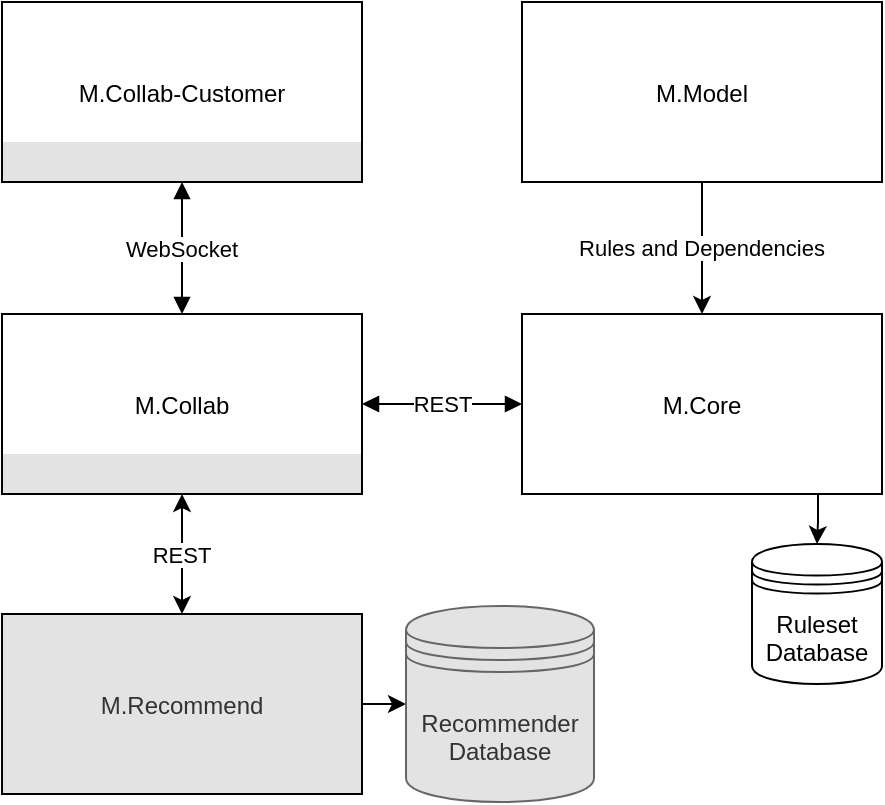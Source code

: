 <mxfile version="13.0.1" type="device"><diagram id="cNiUGcpUxYu83N4z4ARh" name="Page-1"><mxGraphModel dx="1375" dy="1114" grid="1" gridSize="10" guides="1" tooltips="1" connect="1" arrows="1" fold="1" page="1" pageScale="1" pageWidth="1600" pageHeight="1200" background="#ffffff" math="0" shadow="0"><root><mxCell id="0"/><mxCell id="1" parent="0"/><mxCell id="UzcVHUxrGzMBy_lh5DDv-27" value="Rules and Dependencies" style="edgeStyle=orthogonalEdgeStyle;rounded=0;orthogonalLoop=1;jettySize=auto;" parent="1" source="UzcVHUxrGzMBy_lh5DDv-4" target="UzcVHUxrGzMBy_lh5DDv-20" edge="1"><mxGeometry x="-0.011" relative="1" as="geometry"><mxPoint as="offset"/></mxGeometry></mxCell><mxCell id="UzcVHUxrGzMBy_lh5DDv-4" value="M.Model" style="" parent="1" vertex="1"><mxGeometry x="590" y="370" width="180" height="90" as="geometry"/></mxCell><mxCell id="wL5rU1o4eeYA2-uD4due-3" value="REST" style="edgeStyle=orthogonalEdgeStyle;rounded=0;orthogonalLoop=1;jettySize=auto;exitX=0.5;exitY=0;exitDx=0;exitDy=0;entryX=0.5;entryY=1;entryDx=0;entryDy=0;startArrow=classic;startFill=1;" parent="1" source="wL5rU1o4eeYA2-uD4due-1" target="UzcVHUxrGzMBy_lh5DDv-18" edge="1"><mxGeometry relative="1" as="geometry"/></mxCell><mxCell id="UzcVHUxrGzMBy_lh5DDv-18" value="M.Collab" style="gradientColor=none;shadow=0;glass=0;fillColor=#ffffff;fontColor=#000000;noLabel=1;" parent="1" vertex="1"><mxGeometry x="330" y="526" width="180" height="90" as="geometry"/></mxCell><mxCell id="vX_LOw0bUw2KhBa5VBmV-1" value="" style="rounded=0;shadow=0;glass=0;comic=0;strokeColor=none;fillColor=#E3E3E3;gradientColor=none;" parent="UzcVHUxrGzMBy_lh5DDv-18" vertex="1"><mxGeometry y="70" width="180" height="20" as="geometry"/></mxCell><mxCell id="UzcVHUxrGzMBy_lh5DDv-26" style="edgeStyle=orthogonalEdgeStyle;rounded=0;orthogonalLoop=1;jettySize=auto;html=1;exitX=0.5;exitY=1;exitDx=0;exitDy=0;entryX=0.5;entryY=0;entryDx=0;entryDy=0;" parent="1" source="UzcVHUxrGzMBy_lh5DDv-20" target="UzcVHUxrGzMBy_lh5DDv-25" edge="1"><mxGeometry relative="1" as="geometry"><Array as="points"><mxPoint x="738" y="616"/><mxPoint x="738" y="630"/></Array></mxGeometry></mxCell><mxCell id="UzcVHUxrGzMBy_lh5DDv-20" value="M.Core" style="" parent="1" vertex="1"><mxGeometry x="590" y="526" width="180" height="90" as="geometry"/></mxCell><mxCell id="UzcVHUxrGzMBy_lh5DDv-25" value="Ruleset&#xA;Database" style="shape=datastore;" parent="1" vertex="1"><mxGeometry x="705" y="641" width="65" height="70" as="geometry"/></mxCell><mxCell id="UzcVHUxrGzMBy_lh5DDv-29" value="REST" style="endArrow=block;startArrow=block;endFill=1;startFill=1;html=1;entryX=1;entryY=0.5;entryDx=0;entryDy=0;exitX=0;exitY=0.5;exitDx=0;exitDy=0;" parent="1" source="UzcVHUxrGzMBy_lh5DDv-20" target="UzcVHUxrGzMBy_lh5DDv-18" edge="1"><mxGeometry width="160" relative="1" as="geometry"><mxPoint x="450" y="536" as="sourcePoint"/><mxPoint x="610" y="536" as="targetPoint"/><mxPoint as="offset"/></mxGeometry></mxCell><mxCell id="UzcVHUxrGzMBy_lh5DDv-30" value="M.Collab-Customer" style="noLabel=1;" parent="1" vertex="1"><mxGeometry x="330" y="370" width="180" height="90" as="geometry"/></mxCell><mxCell id="vX_LOw0bUw2KhBa5VBmV-5" value="" style="rounded=0;html=1;shadow=0;glass=0;comic=0;strokeColor=none;fillColor=#E3E3E3;gradientColor=none;" parent="UzcVHUxrGzMBy_lh5DDv-30" vertex="1"><mxGeometry y="70" width="180" height="20" as="geometry"/></mxCell><mxCell id="UzcVHUxrGzMBy_lh5DDv-32" value="WebSocket" style="endArrow=block;startArrow=block;endFill=1;startFill=1;entryX=0.5;entryY=0;entryDx=0;entryDy=0;exitX=0.5;exitY=1;exitDx=0;exitDy=0;" parent="1" source="UzcVHUxrGzMBy_lh5DDv-30" target="UzcVHUxrGzMBy_lh5DDv-18" edge="1"><mxGeometry width="160" relative="1" as="geometry"><mxPoint x="600" y="581" as="sourcePoint"/><mxPoint x="520" y="581" as="targetPoint"/><mxPoint as="offset"/></mxGeometry></mxCell><mxCell id="wL5rU1o4eeYA2-uD4due-5" style="edgeStyle=orthogonalEdgeStyle;rounded=0;orthogonalLoop=1;jettySize=auto;html=1;exitX=1;exitY=0.5;exitDx=0;exitDy=0;entryX=0;entryY=0.5;entryDx=0;entryDy=0;startArrow=none;startFill=0;" parent="1" source="wL5rU1o4eeYA2-uD4due-1" target="wL5rU1o4eeYA2-uD4due-4" edge="1"><mxGeometry relative="1" as="geometry"/></mxCell><mxCell id="wL5rU1o4eeYA2-uD4due-1" value="M.Recommend" style="comic=0;shadow=0;rounded=0;glass=0;fillColor=#E3E3E3;strokeColor=#000000;fontColor=#333333;noLabel=0;" parent="1" vertex="1"><mxGeometry x="330" y="676" width="180" height="90" as="geometry"/></mxCell><mxCell id="wL5rU1o4eeYA2-uD4due-4" value="Recommender&#xA;Database" style="shape=datastore;fillColor=#E3E3E3;strokeColor=#666666;fontColor=#333333;" parent="1" vertex="1"><mxGeometry x="532" y="672" width="94" height="98" as="geometry"/></mxCell><mxCell id="vX_LOw0bUw2KhBa5VBmV-10" value="M.Collab" style="gradientColor=none;shadow=0;glass=0;fillColor=none;fontColor=#000000;noLabel=0;" parent="1" vertex="1"><mxGeometry x="330" y="526" width="180" height="90" as="geometry"/></mxCell><mxCell id="vX_LOw0bUw2KhBa5VBmV-13" value="M.Collab-Customer" style="noLabel=0;fillColor=none;" parent="1" vertex="1"><mxGeometry x="330" y="370" width="180" height="90" as="geometry"/></mxCell></root></mxGraphModel></diagram></mxfile>
